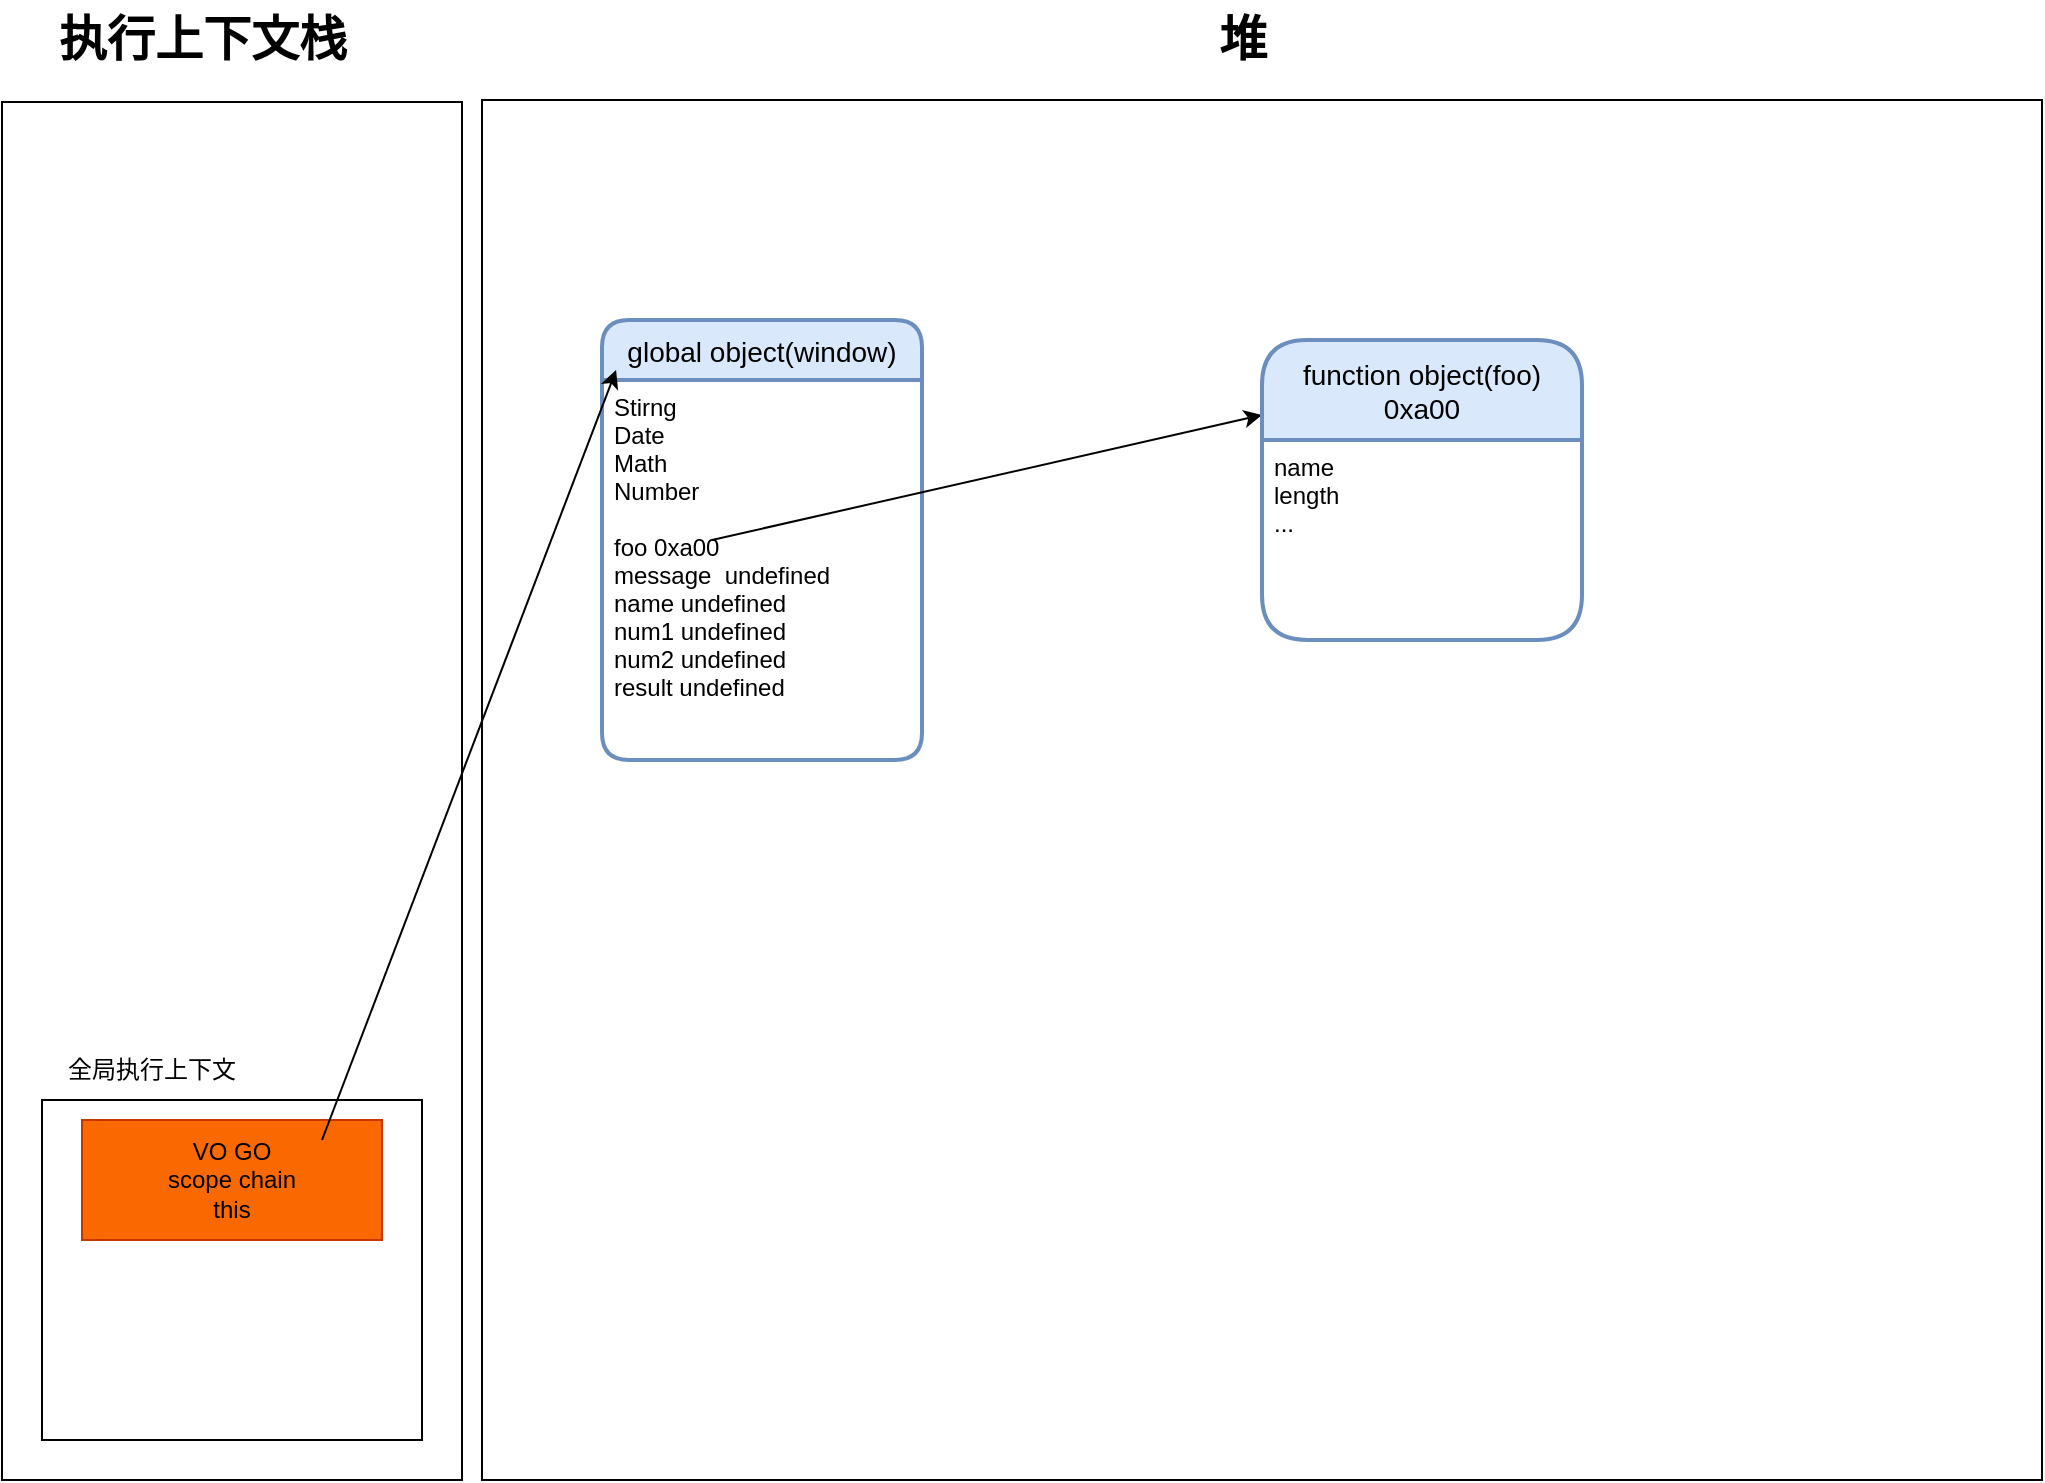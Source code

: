 <mxfile>
    <diagram id="_pzDZWCWYp5mNpWFI_6p" name="执行前">
        <mxGraphModel dx="1068" dy="828" grid="1" gridSize="10" guides="1" tooltips="1" connect="1" arrows="1" fold="1" page="1" pageScale="1" pageWidth="850" pageHeight="1100" math="0" shadow="0">
            <root>
                <mxCell id="0"/>
                <mxCell id="1" parent="0"/>
                <mxCell id="2" value="" style="rounded=0;whiteSpace=wrap;html=1;" parent="1" vertex="1">
                    <mxGeometry x="10" y="81" width="230" height="689" as="geometry"/>
                </mxCell>
                <mxCell id="3" value="" style="rounded=0;whiteSpace=wrap;html=1;fontStyle=1;" parent="1" vertex="1">
                    <mxGeometry x="250" y="80" width="780" height="690" as="geometry"/>
                </mxCell>
                <mxCell id="7" value="" style="rounded=0;whiteSpace=wrap;html=1;" parent="1" vertex="1">
                    <mxGeometry x="30" y="580" width="190" height="170" as="geometry"/>
                </mxCell>
                <mxCell id="8" value="global object(window)" style="swimlane;childLayout=stackLayout;horizontal=1;startSize=30;horizontalStack=0;rounded=1;fontSize=14;fontStyle=0;strokeWidth=2;resizeParent=0;resizeLast=1;shadow=0;dashed=0;align=center;fillColor=#dae8fc;strokeColor=#6c8ebf;" parent="1" vertex="1">
                    <mxGeometry x="310" y="190" width="160" height="220" as="geometry"/>
                </mxCell>
                <mxCell id="18" value="" style="endArrow=classic;html=1;entryX=0;entryY=0.25;entryDx=0;entryDy=0;" parent="8" target="10" edge="1">
                    <mxGeometry width="50" height="50" relative="1" as="geometry">
                        <mxPoint x="55" y="110" as="sourcePoint"/>
                        <mxPoint x="105" y="60" as="targetPoint"/>
                    </mxGeometry>
                </mxCell>
                <mxCell id="9" value="Stirng&#10;Date&#10;Math&#10;Number&#10;&#10;foo 0xa00&#10;message  undefined&#10;name undefined&#10;num1 undefined&#10;num2 undefined&#10;result undefined" style="align=left;strokeColor=none;fillColor=none;spacingLeft=4;fontSize=12;verticalAlign=top;resizable=0;rotatable=0;part=1;" parent="8" vertex="1">
                    <mxGeometry y="30" width="160" height="190" as="geometry"/>
                </mxCell>
                <mxCell id="10" value="function object(foo)&#10;0xa00" style="swimlane;childLayout=stackLayout;horizontal=1;startSize=50;horizontalStack=0;rounded=1;fontSize=14;fontStyle=0;strokeWidth=2;resizeParent=0;resizeLast=1;shadow=0;dashed=0;align=center;fillColor=#dae8fc;strokeColor=#6c8ebf;" parent="1" vertex="1">
                    <mxGeometry x="640" y="200" width="160" height="150" as="geometry"/>
                </mxCell>
                <mxCell id="11" value="name&#10;length&#10;..." style="align=left;strokeColor=none;fillColor=none;spacingLeft=4;fontSize=12;verticalAlign=top;resizable=0;rotatable=0;part=1;" parent="10" vertex="1">
                    <mxGeometry y="50" width="160" height="100" as="geometry"/>
                </mxCell>
                <mxCell id="19" value="执行上下文栈" style="text;strokeColor=none;fillColor=none;html=1;fontSize=24;fontStyle=1;verticalAlign=middle;align=center;" parent="1" vertex="1">
                    <mxGeometry x="60" y="30" width="100" height="40" as="geometry"/>
                </mxCell>
                <mxCell id="20" value="全局执行上下文" style="text;html=1;strokeColor=none;fillColor=none;align=center;verticalAlign=middle;whiteSpace=wrap;rounded=0;" parent="1" vertex="1">
                    <mxGeometry x="30" y="550" width="110" height="30" as="geometry"/>
                </mxCell>
                <mxCell id="21" value="堆" style="text;strokeColor=none;fillColor=none;html=1;fontSize=24;fontStyle=1;verticalAlign=middle;align=center;" parent="1" vertex="1">
                    <mxGeometry x="580" y="30" width="100" height="40" as="geometry"/>
                </mxCell>
                <mxCell id="23" value="VO GO&lt;br&gt;scope chain&lt;br&gt;this" style="rounded=0;whiteSpace=wrap;html=1;fillColor=#fa6800;strokeColor=#C73500;fontColor=#000000;" parent="1" vertex="1">
                    <mxGeometry x="50" y="590" width="150" height="60" as="geometry"/>
                </mxCell>
                <mxCell id="54RKhI6pKS2_9o2eUM2_-23" value="" style="endArrow=classic;html=1;entryX=0.044;entryY=-0.026;entryDx=0;entryDy=0;entryPerimeter=0;" edge="1" parent="1" target="9">
                    <mxGeometry width="50" height="50" relative="1" as="geometry">
                        <mxPoint x="170" y="600" as="sourcePoint"/>
                        <mxPoint x="220" y="550" as="targetPoint"/>
                    </mxGeometry>
                </mxCell>
            </root>
        </mxGraphModel>
    </diagram>
    <diagram name="执行后" id="Y4dnFScxu6tyt8kyQT7A">
        <mxGraphModel dx="1068" dy="828" grid="1" gridSize="10" guides="1" tooltips="1" connect="1" arrows="1" fold="1" page="1" pageScale="1" pageWidth="850" pageHeight="1100" math="0" shadow="0">
            <root>
                <mxCell id="wmJYtg3534LoaNoWVyqS-0"/>
                <mxCell id="wmJYtg3534LoaNoWVyqS-1" parent="wmJYtg3534LoaNoWVyqS-0"/>
                <mxCell id="wmJYtg3534LoaNoWVyqS-2" value="" style="rounded=0;whiteSpace=wrap;html=1;" vertex="1" parent="wmJYtg3534LoaNoWVyqS-1">
                    <mxGeometry x="10" y="81" width="230" height="689" as="geometry"/>
                </mxCell>
                <mxCell id="wmJYtg3534LoaNoWVyqS-3" value="" style="rounded=0;whiteSpace=wrap;html=1;fontStyle=1;" vertex="1" parent="wmJYtg3534LoaNoWVyqS-1">
                    <mxGeometry x="250" y="80" width="780" height="690" as="geometry"/>
                </mxCell>
                <mxCell id="wmJYtg3534LoaNoWVyqS-4" value="" style="rounded=0;whiteSpace=wrap;html=1;" vertex="1" parent="wmJYtg3534LoaNoWVyqS-1">
                    <mxGeometry x="30" y="580" width="190" height="170" as="geometry"/>
                </mxCell>
                <mxCell id="wmJYtg3534LoaNoWVyqS-5" value="global object(window)" style="swimlane;childLayout=stackLayout;horizontal=1;startSize=30;horizontalStack=0;rounded=1;fontSize=14;fontStyle=0;strokeWidth=2;resizeParent=0;resizeLast=1;shadow=0;dashed=0;align=center;fillColor=#dae8fc;strokeColor=#6c8ebf;" vertex="1" parent="wmJYtg3534LoaNoWVyqS-1">
                    <mxGeometry x="310" y="190" width="160" height="220" as="geometry"/>
                </mxCell>
                <mxCell id="wmJYtg3534LoaNoWVyqS-6" value="" style="endArrow=classic;html=1;entryX=0;entryY=0.25;entryDx=0;entryDy=0;" edge="1" parent="wmJYtg3534LoaNoWVyqS-5" target="wmJYtg3534LoaNoWVyqS-8">
                    <mxGeometry width="50" height="50" relative="1" as="geometry">
                        <mxPoint x="55" y="110" as="sourcePoint"/>
                        <mxPoint x="105" y="60" as="targetPoint"/>
                    </mxGeometry>
                </mxCell>
                <mxCell id="wmJYtg3534LoaNoWVyqS-7" value="Stirng&#10;Date&#10;Math&#10;Number&#10;&#10;foo 0xa00&#10;message  global object&#10;name kobe&#10;num1 1&#10;num2 2&#10;result 3" style="align=left;strokeColor=none;fillColor=none;spacingLeft=4;fontSize=12;verticalAlign=top;resizable=0;rotatable=0;part=1;" vertex="1" parent="wmJYtg3534LoaNoWVyqS-5">
                    <mxGeometry y="30" width="160" height="190" as="geometry"/>
                </mxCell>
                <mxCell id="wmJYtg3534LoaNoWVyqS-8" value="function object(foo)&#10;0xa00" style="swimlane;childLayout=stackLayout;horizontal=1;startSize=50;horizontalStack=0;rounded=1;fontSize=14;fontStyle=0;strokeWidth=2;resizeParent=0;resizeLast=1;shadow=0;dashed=0;align=center;fillColor=#dae8fc;strokeColor=#6c8ebf;" vertex="1" parent="wmJYtg3534LoaNoWVyqS-1">
                    <mxGeometry x="640" y="200" width="160" height="150" as="geometry"/>
                </mxCell>
                <mxCell id="wmJYtg3534LoaNoWVyqS-9" value="name&#10;length&#10;..." style="align=left;strokeColor=none;fillColor=none;spacingLeft=4;fontSize=12;verticalAlign=top;resizable=0;rotatable=0;part=1;" vertex="1" parent="wmJYtg3534LoaNoWVyqS-8">
                    <mxGeometry y="50" width="160" height="100" as="geometry"/>
                </mxCell>
                <mxCell id="wmJYtg3534LoaNoWVyqS-10" value="执行上下文栈" style="text;strokeColor=none;fillColor=none;html=1;fontSize=24;fontStyle=1;verticalAlign=middle;align=center;" vertex="1" parent="wmJYtg3534LoaNoWVyqS-1">
                    <mxGeometry x="60" y="30" width="100" height="40" as="geometry"/>
                </mxCell>
                <mxCell id="wmJYtg3534LoaNoWVyqS-11" value="全局执行上下文" style="text;html=1;strokeColor=none;fillColor=none;align=center;verticalAlign=middle;whiteSpace=wrap;rounded=0;" vertex="1" parent="wmJYtg3534LoaNoWVyqS-1">
                    <mxGeometry x="30" y="550" width="110" height="30" as="geometry"/>
                </mxCell>
                <mxCell id="wmJYtg3534LoaNoWVyqS-12" value="堆" style="text;strokeColor=none;fillColor=none;html=1;fontSize=24;fontStyle=1;verticalAlign=middle;align=center;" vertex="1" parent="wmJYtg3534LoaNoWVyqS-1">
                    <mxGeometry x="580" y="30" width="100" height="40" as="geometry"/>
                </mxCell>
                <mxCell id="wmJYtg3534LoaNoWVyqS-13" value="VO GO&lt;br&gt;scope chain&lt;br&gt;this" style="rounded=0;whiteSpace=wrap;html=1;fillColor=#fa6800;strokeColor=#C73500;fontColor=#000000;" vertex="1" parent="wmJYtg3534LoaNoWVyqS-1">
                    <mxGeometry x="50" y="590" width="150" height="60" as="geometry"/>
                </mxCell>
                <mxCell id="VOr3gBPxY2Kr-aWPF6vd-1" value="开始一行行执行代码" style="rounded=0;whiteSpace=wrap;html=1;fillColor=#fa6800;strokeColor=#C73500;fontColor=#000000;" vertex="1" parent="wmJYtg3534LoaNoWVyqS-1">
                    <mxGeometry x="50" y="670" width="150" height="60" as="geometry"/>
                </mxCell>
                <mxCell id="2XvO7BbflRr3XdILyphh-0" value="" style="endArrow=classic;html=1;entryX=0;entryY=0;entryDx=0;entryDy=0;" edge="1" parent="wmJYtg3534LoaNoWVyqS-1" target="wmJYtg3534LoaNoWVyqS-7">
                    <mxGeometry width="50" height="50" relative="1" as="geometry">
                        <mxPoint x="170" y="600" as="sourcePoint"/>
                        <mxPoint x="306.96" y="212" as="targetPoint"/>
                    </mxGeometry>
                </mxCell>
            </root>
        </mxGraphModel>
    </diagram>
</mxfile>